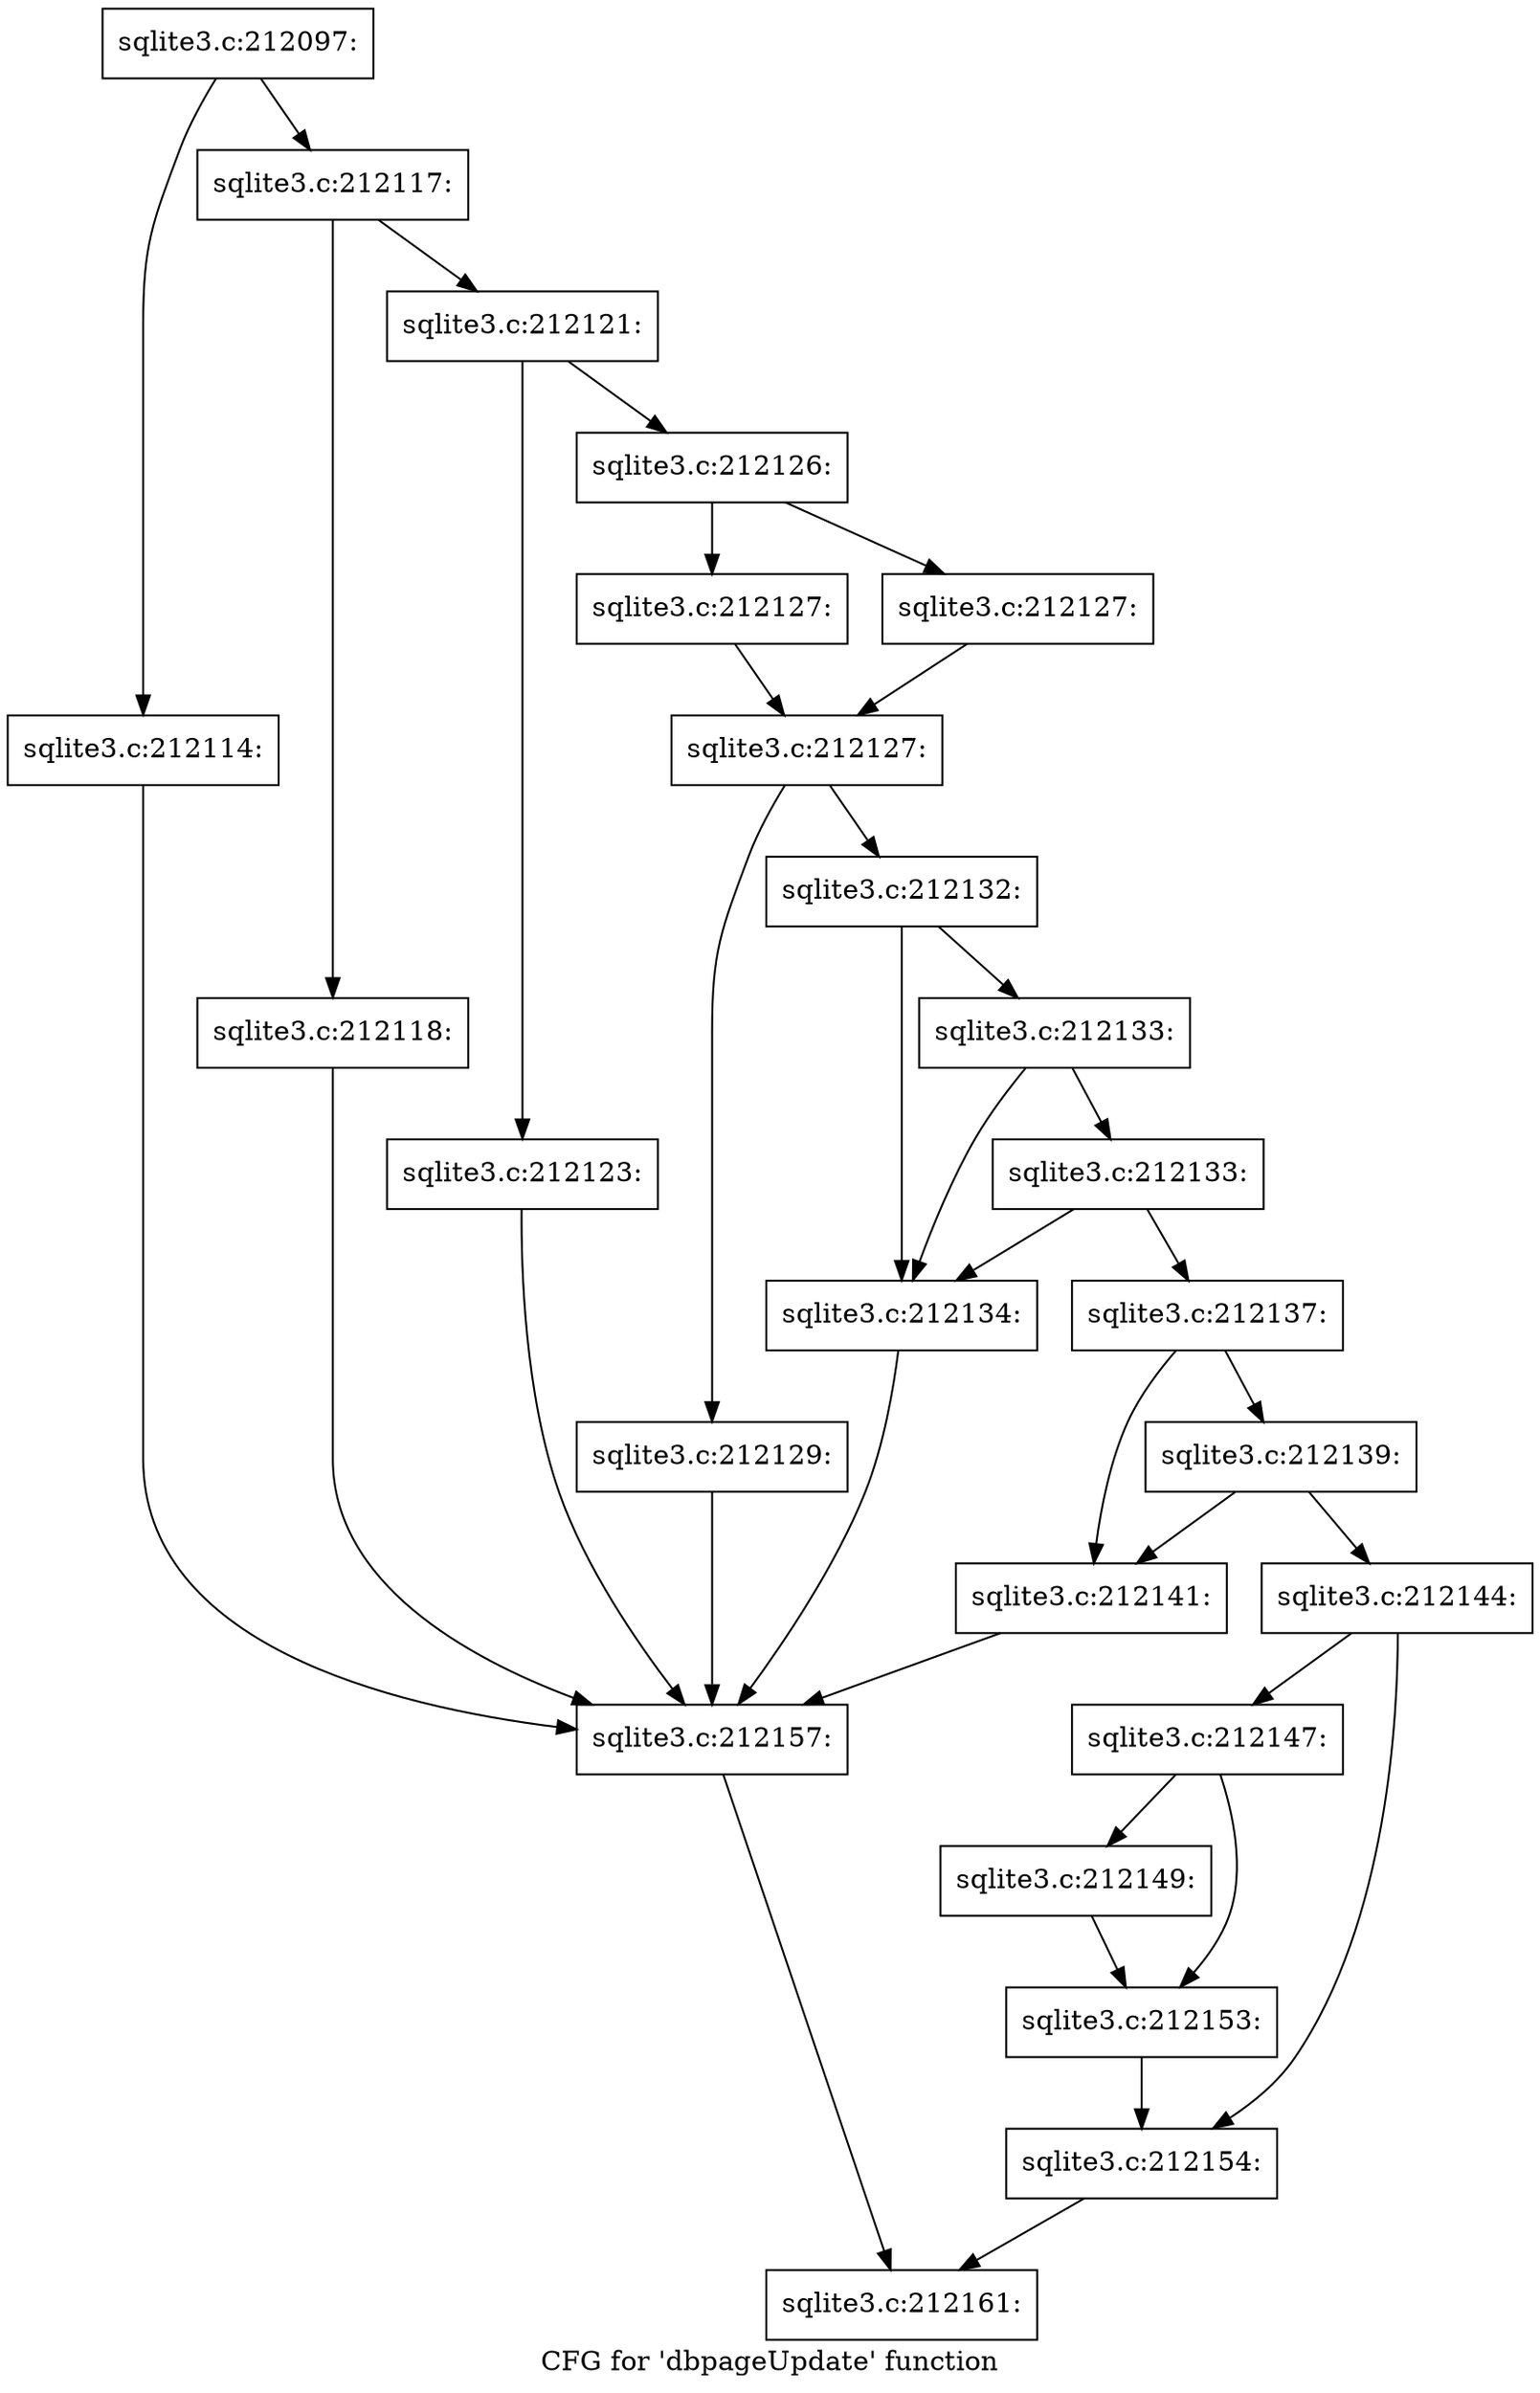 digraph "CFG for 'dbpageUpdate' function" {
	label="CFG for 'dbpageUpdate' function";

	Node0x55c0fb6c9c00 [shape=record,label="{sqlite3.c:212097:}"];
	Node0x55c0fb6c9c00 -> Node0x55c0fb6d20e0;
	Node0x55c0fb6c9c00 -> Node0x55c0fb6d2130;
	Node0x55c0fb6d20e0 [shape=record,label="{sqlite3.c:212114:}"];
	Node0x55c0fb6d20e0 -> Node0x55c0fb6d3280;
	Node0x55c0fb6d2130 [shape=record,label="{sqlite3.c:212117:}"];
	Node0x55c0fb6d2130 -> Node0x55c0fb6d3470;
	Node0x55c0fb6d2130 -> Node0x55c0fb6d34c0;
	Node0x55c0fb6d3470 [shape=record,label="{sqlite3.c:212118:}"];
	Node0x55c0fb6d3470 -> Node0x55c0fb6d3280;
	Node0x55c0fb6d34c0 [shape=record,label="{sqlite3.c:212121:}"];
	Node0x55c0fb6d34c0 -> Node0x55c0fb6d3ff0;
	Node0x55c0fb6d34c0 -> Node0x55c0fb6d4040;
	Node0x55c0fb6d3ff0 [shape=record,label="{sqlite3.c:212123:}"];
	Node0x55c0fb6d3ff0 -> Node0x55c0fb6d3280;
	Node0x55c0fb6d4040 [shape=record,label="{sqlite3.c:212126:}"];
	Node0x55c0fb6d4040 -> Node0x55c0fb6d4e40;
	Node0x55c0fb6d4040 -> Node0x55c0fb6d4e90;
	Node0x55c0fb6d4e40 [shape=record,label="{sqlite3.c:212127:}"];
	Node0x55c0fb6d4e40 -> Node0x55c0fb6d4ee0;
	Node0x55c0fb6d4e90 [shape=record,label="{sqlite3.c:212127:}"];
	Node0x55c0fb6d4e90 -> Node0x55c0fb6d4ee0;
	Node0x55c0fb6d4ee0 [shape=record,label="{sqlite3.c:212127:}"];
	Node0x55c0fb6d4ee0 -> Node0x55c0fb6d5790;
	Node0x55c0fb6d4ee0 -> Node0x55c0fb6d57e0;
	Node0x55c0fb6d5790 [shape=record,label="{sqlite3.c:212129:}"];
	Node0x55c0fb6d5790 -> Node0x55c0fb6d3280;
	Node0x55c0fb6d57e0 [shape=record,label="{sqlite3.c:212132:}"];
	Node0x55c0fb6d57e0 -> Node0x55c0fb6d66d0;
	Node0x55c0fb6d57e0 -> Node0x55c0fb6d67f0;
	Node0x55c0fb6d67f0 [shape=record,label="{sqlite3.c:212133:}"];
	Node0x55c0fb6d67f0 -> Node0x55c0fb6d66d0;
	Node0x55c0fb6d67f0 -> Node0x55c0fb6d6770;
	Node0x55c0fb6d6770 [shape=record,label="{sqlite3.c:212133:}"];
	Node0x55c0fb6d6770 -> Node0x55c0fb6d66d0;
	Node0x55c0fb6d6770 -> Node0x55c0fb6d6720;
	Node0x55c0fb6d66d0 [shape=record,label="{sqlite3.c:212134:}"];
	Node0x55c0fb6d66d0 -> Node0x55c0fb6d3280;
	Node0x55c0fb6d6720 [shape=record,label="{sqlite3.c:212137:}"];
	Node0x55c0fb6d6720 -> Node0x55c0fb6d7800;
	Node0x55c0fb6d6720 -> Node0x55c0fb6d78a0;
	Node0x55c0fb6d78a0 [shape=record,label="{sqlite3.c:212139:}"];
	Node0x55c0fb6d78a0 -> Node0x55c0fb6d7800;
	Node0x55c0fb6d78a0 -> Node0x55c0fb6d7850;
	Node0x55c0fb6d7800 [shape=record,label="{sqlite3.c:212141:}"];
	Node0x55c0fb6d7800 -> Node0x55c0fb6d3280;
	Node0x55c0fb6d7850 [shape=record,label="{sqlite3.c:212144:}"];
	Node0x55c0fb6d7850 -> Node0x55c0fb6d8db0;
	Node0x55c0fb6d7850 -> Node0x55c0fb6d8e00;
	Node0x55c0fb6d8db0 [shape=record,label="{sqlite3.c:212147:}"];
	Node0x55c0fb6d8db0 -> Node0x55c0fb6d9400;
	Node0x55c0fb6d8db0 -> Node0x55c0fb6d9450;
	Node0x55c0fb6d9400 [shape=record,label="{sqlite3.c:212149:}"];
	Node0x55c0fb6d9400 -> Node0x55c0fb6d9450;
	Node0x55c0fb6d9450 [shape=record,label="{sqlite3.c:212153:}"];
	Node0x55c0fb6d9450 -> Node0x55c0fb6d8e00;
	Node0x55c0fb6d8e00 [shape=record,label="{sqlite3.c:212154:}"];
	Node0x55c0fb6d8e00 -> Node0x55c0fb6ce330;
	Node0x55c0fb6d3280 [shape=record,label="{sqlite3.c:212157:}"];
	Node0x55c0fb6d3280 -> Node0x55c0fb6ce330;
	Node0x55c0fb6ce330 [shape=record,label="{sqlite3.c:212161:}"];
}
